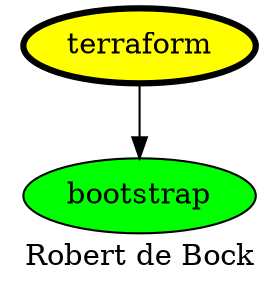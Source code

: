 digraph PhiloDilemma {
  label = "Robert de Bock" ;
  overlap=false
  {
    bootstrap [fillcolor=green style=filled]
    terraform [fillcolor=yellow style=filled penwidth=3]
  }
  terraform -> bootstrap
}
